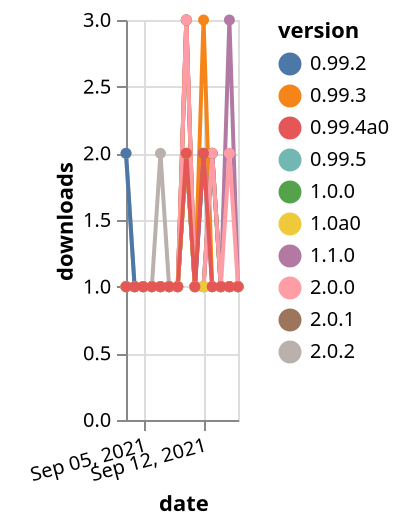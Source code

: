 {"$schema": "https://vega.github.io/schema/vega-lite/v5.json", "description": "A simple bar chart with embedded data.", "data": {"values": [{"date": "2021-09-03", "total": 252, "delta": 1, "version": "0.99.5"}, {"date": "2021-09-04", "total": 253, "delta": 1, "version": "0.99.5"}, {"date": "2021-09-05", "total": 254, "delta": 1, "version": "0.99.5"}, {"date": "2021-09-06", "total": 255, "delta": 1, "version": "0.99.5"}, {"date": "2021-09-07", "total": 256, "delta": 1, "version": "0.99.5"}, {"date": "2021-09-08", "total": 257, "delta": 1, "version": "0.99.5"}, {"date": "2021-09-09", "total": 258, "delta": 1, "version": "0.99.5"}, {"date": "2021-09-10", "total": 260, "delta": 2, "version": "0.99.5"}, {"date": "2021-09-11", "total": 261, "delta": 1, "version": "0.99.5"}, {"date": "2021-09-12", "total": 263, "delta": 2, "version": "0.99.5"}, {"date": "2021-09-13", "total": 264, "delta": 1, "version": "0.99.5"}, {"date": "2021-09-14", "total": 265, "delta": 1, "version": "0.99.5"}, {"date": "2021-09-15", "total": 266, "delta": 1, "version": "0.99.5"}, {"date": "2021-09-16", "total": 267, "delta": 1, "version": "0.99.5"}, {"date": "2021-09-03", "total": 99, "delta": 2, "version": "2.0.2"}, {"date": "2021-09-04", "total": 100, "delta": 1, "version": "2.0.2"}, {"date": "2021-09-05", "total": 101, "delta": 1, "version": "2.0.2"}, {"date": "2021-09-06", "total": 102, "delta": 1, "version": "2.0.2"}, {"date": "2021-09-07", "total": 104, "delta": 2, "version": "2.0.2"}, {"date": "2021-09-08", "total": 105, "delta": 1, "version": "2.0.2"}, {"date": "2021-09-09", "total": 106, "delta": 1, "version": "2.0.2"}, {"date": "2021-09-10", "total": 108, "delta": 2, "version": "2.0.2"}, {"date": "2021-09-11", "total": 109, "delta": 1, "version": "2.0.2"}, {"date": "2021-09-12", "total": 110, "delta": 1, "version": "2.0.2"}, {"date": "2021-09-13", "total": 111, "delta": 1, "version": "2.0.2"}, {"date": "2021-09-14", "total": 112, "delta": 1, "version": "2.0.2"}, {"date": "2021-09-15", "total": 113, "delta": 1, "version": "2.0.2"}, {"date": "2021-09-16", "total": 114, "delta": 1, "version": "2.0.2"}, {"date": "2021-09-03", "total": 187, "delta": 1, "version": "1.1.0"}, {"date": "2021-09-04", "total": 188, "delta": 1, "version": "1.1.0"}, {"date": "2021-09-05", "total": 189, "delta": 1, "version": "1.1.0"}, {"date": "2021-09-06", "total": 190, "delta": 1, "version": "1.1.0"}, {"date": "2021-09-07", "total": 191, "delta": 1, "version": "1.1.0"}, {"date": "2021-09-08", "total": 192, "delta": 1, "version": "1.1.0"}, {"date": "2021-09-09", "total": 193, "delta": 1, "version": "1.1.0"}, {"date": "2021-09-10", "total": 196, "delta": 3, "version": "1.1.0"}, {"date": "2021-09-11", "total": 197, "delta": 1, "version": "1.1.0"}, {"date": "2021-09-12", "total": 198, "delta": 1, "version": "1.1.0"}, {"date": "2021-09-13", "total": 199, "delta": 1, "version": "1.1.0"}, {"date": "2021-09-14", "total": 200, "delta": 1, "version": "1.1.0"}, {"date": "2021-09-15", "total": 203, "delta": 3, "version": "1.1.0"}, {"date": "2021-09-16", "total": 204, "delta": 1, "version": "1.1.0"}, {"date": "2021-09-03", "total": 388, "delta": 2, "version": "0.99.2"}, {"date": "2021-09-04", "total": 389, "delta": 1, "version": "0.99.2"}, {"date": "2021-09-05", "total": 390, "delta": 1, "version": "0.99.2"}, {"date": "2021-09-06", "total": 391, "delta": 1, "version": "0.99.2"}, {"date": "2021-09-07", "total": 392, "delta": 1, "version": "0.99.2"}, {"date": "2021-09-08", "total": 393, "delta": 1, "version": "0.99.2"}, {"date": "2021-09-09", "total": 394, "delta": 1, "version": "0.99.2"}, {"date": "2021-09-10", "total": 397, "delta": 3, "version": "0.99.2"}, {"date": "2021-09-11", "total": 398, "delta": 1, "version": "0.99.2"}, {"date": "2021-09-12", "total": 400, "delta": 2, "version": "0.99.2"}, {"date": "2021-09-13", "total": 402, "delta": 2, "version": "0.99.2"}, {"date": "2021-09-14", "total": 403, "delta": 1, "version": "0.99.2"}, {"date": "2021-09-15", "total": 404, "delta": 1, "version": "0.99.2"}, {"date": "2021-09-16", "total": 405, "delta": 1, "version": "0.99.2"}, {"date": "2021-09-03", "total": 423, "delta": 1, "version": "0.99.3"}, {"date": "2021-09-04", "total": 424, "delta": 1, "version": "0.99.3"}, {"date": "2021-09-05", "total": 425, "delta": 1, "version": "0.99.3"}, {"date": "2021-09-06", "total": 426, "delta": 1, "version": "0.99.3"}, {"date": "2021-09-07", "total": 427, "delta": 1, "version": "0.99.3"}, {"date": "2021-09-08", "total": 428, "delta": 1, "version": "0.99.3"}, {"date": "2021-09-09", "total": 429, "delta": 1, "version": "0.99.3"}, {"date": "2021-09-10", "total": 432, "delta": 3, "version": "0.99.3"}, {"date": "2021-09-11", "total": 433, "delta": 1, "version": "0.99.3"}, {"date": "2021-09-12", "total": 436, "delta": 3, "version": "0.99.3"}, {"date": "2021-09-13", "total": 437, "delta": 1, "version": "0.99.3"}, {"date": "2021-09-14", "total": 438, "delta": 1, "version": "0.99.3"}, {"date": "2021-09-15", "total": 439, "delta": 1, "version": "0.99.3"}, {"date": "2021-09-16", "total": 440, "delta": 1, "version": "0.99.3"}, {"date": "2021-09-03", "total": 434, "delta": 1, "version": "1.0.0"}, {"date": "2021-09-04", "total": 435, "delta": 1, "version": "1.0.0"}, {"date": "2021-09-05", "total": 436, "delta": 1, "version": "1.0.0"}, {"date": "2021-09-06", "total": 437, "delta": 1, "version": "1.0.0"}, {"date": "2021-09-07", "total": 438, "delta": 1, "version": "1.0.0"}, {"date": "2021-09-08", "total": 439, "delta": 1, "version": "1.0.0"}, {"date": "2021-09-09", "total": 440, "delta": 1, "version": "1.0.0"}, {"date": "2021-09-10", "total": 442, "delta": 2, "version": "1.0.0"}, {"date": "2021-09-11", "total": 443, "delta": 1, "version": "1.0.0"}, {"date": "2021-09-12", "total": 444, "delta": 1, "version": "1.0.0"}, {"date": "2021-09-13", "total": 446, "delta": 2, "version": "1.0.0"}, {"date": "2021-09-14", "total": 447, "delta": 1, "version": "1.0.0"}, {"date": "2021-09-15", "total": 448, "delta": 1, "version": "1.0.0"}, {"date": "2021-09-16", "total": 449, "delta": 1, "version": "1.0.0"}, {"date": "2021-09-03", "total": 130, "delta": 1, "version": "2.0.1"}, {"date": "2021-09-04", "total": 131, "delta": 1, "version": "2.0.1"}, {"date": "2021-09-05", "total": 132, "delta": 1, "version": "2.0.1"}, {"date": "2021-09-06", "total": 133, "delta": 1, "version": "2.0.1"}, {"date": "2021-09-07", "total": 134, "delta": 1, "version": "2.0.1"}, {"date": "2021-09-08", "total": 135, "delta": 1, "version": "2.0.1"}, {"date": "2021-09-09", "total": 136, "delta": 1, "version": "2.0.1"}, {"date": "2021-09-10", "total": 138, "delta": 2, "version": "2.0.1"}, {"date": "2021-09-11", "total": 139, "delta": 1, "version": "2.0.1"}, {"date": "2021-09-12", "total": 140, "delta": 1, "version": "2.0.1"}, {"date": "2021-09-13", "total": 142, "delta": 2, "version": "2.0.1"}, {"date": "2021-09-14", "total": 143, "delta": 1, "version": "2.0.1"}, {"date": "2021-09-15", "total": 144, "delta": 1, "version": "2.0.1"}, {"date": "2021-09-16", "total": 145, "delta": 1, "version": "2.0.1"}, {"date": "2021-09-03", "total": 242, "delta": 1, "version": "2.0.0"}, {"date": "2021-09-04", "total": 243, "delta": 1, "version": "2.0.0"}, {"date": "2021-09-05", "total": 244, "delta": 1, "version": "2.0.0"}, {"date": "2021-09-06", "total": 245, "delta": 1, "version": "2.0.0"}, {"date": "2021-09-07", "total": 246, "delta": 1, "version": "2.0.0"}, {"date": "2021-09-08", "total": 247, "delta": 1, "version": "2.0.0"}, {"date": "2021-09-09", "total": 248, "delta": 1, "version": "2.0.0"}, {"date": "2021-09-10", "total": 251, "delta": 3, "version": "2.0.0"}, {"date": "2021-09-11", "total": 252, "delta": 1, "version": "2.0.0"}, {"date": "2021-09-12", "total": 253, "delta": 1, "version": "2.0.0"}, {"date": "2021-09-13", "total": 255, "delta": 2, "version": "2.0.0"}, {"date": "2021-09-14", "total": 256, "delta": 1, "version": "2.0.0"}, {"date": "2021-09-15", "total": 258, "delta": 2, "version": "2.0.0"}, {"date": "2021-09-16", "total": 259, "delta": 1, "version": "2.0.0"}, {"date": "2021-09-03", "total": 251, "delta": 1, "version": "1.0a0"}, {"date": "2021-09-04", "total": 252, "delta": 1, "version": "1.0a0"}, {"date": "2021-09-05", "total": 253, "delta": 1, "version": "1.0a0"}, {"date": "2021-09-06", "total": 254, "delta": 1, "version": "1.0a0"}, {"date": "2021-09-07", "total": 255, "delta": 1, "version": "1.0a0"}, {"date": "2021-09-08", "total": 256, "delta": 1, "version": "1.0a0"}, {"date": "2021-09-09", "total": 257, "delta": 1, "version": "1.0a0"}, {"date": "2021-09-10", "total": 259, "delta": 2, "version": "1.0a0"}, {"date": "2021-09-11", "total": 260, "delta": 1, "version": "1.0a0"}, {"date": "2021-09-12", "total": 261, "delta": 1, "version": "1.0a0"}, {"date": "2021-09-13", "total": 262, "delta": 1, "version": "1.0a0"}, {"date": "2021-09-14", "total": 263, "delta": 1, "version": "1.0a0"}, {"date": "2021-09-15", "total": 264, "delta": 1, "version": "1.0a0"}, {"date": "2021-09-16", "total": 265, "delta": 1, "version": "1.0a0"}, {"date": "2021-09-03", "total": 325, "delta": 1, "version": "0.99.4a0"}, {"date": "2021-09-04", "total": 326, "delta": 1, "version": "0.99.4a0"}, {"date": "2021-09-05", "total": 327, "delta": 1, "version": "0.99.4a0"}, {"date": "2021-09-06", "total": 328, "delta": 1, "version": "0.99.4a0"}, {"date": "2021-09-07", "total": 329, "delta": 1, "version": "0.99.4a0"}, {"date": "2021-09-08", "total": 330, "delta": 1, "version": "0.99.4a0"}, {"date": "2021-09-09", "total": 331, "delta": 1, "version": "0.99.4a0"}, {"date": "2021-09-10", "total": 333, "delta": 2, "version": "0.99.4a0"}, {"date": "2021-09-11", "total": 334, "delta": 1, "version": "0.99.4a0"}, {"date": "2021-09-12", "total": 336, "delta": 2, "version": "0.99.4a0"}, {"date": "2021-09-13", "total": 337, "delta": 1, "version": "0.99.4a0"}, {"date": "2021-09-14", "total": 338, "delta": 1, "version": "0.99.4a0"}, {"date": "2021-09-15", "total": 339, "delta": 1, "version": "0.99.4a0"}, {"date": "2021-09-16", "total": 340, "delta": 1, "version": "0.99.4a0"}]}, "width": "container", "mark": {"type": "line", "point": {"filled": true}}, "encoding": {"x": {"field": "date", "type": "temporal", "timeUnit": "yearmonthdate", "title": "date", "axis": {"labelAngle": -15}}, "y": {"field": "delta", "type": "quantitative", "title": "downloads"}, "color": {"field": "version", "type": "nominal"}, "tooltip": {"field": "delta"}}}